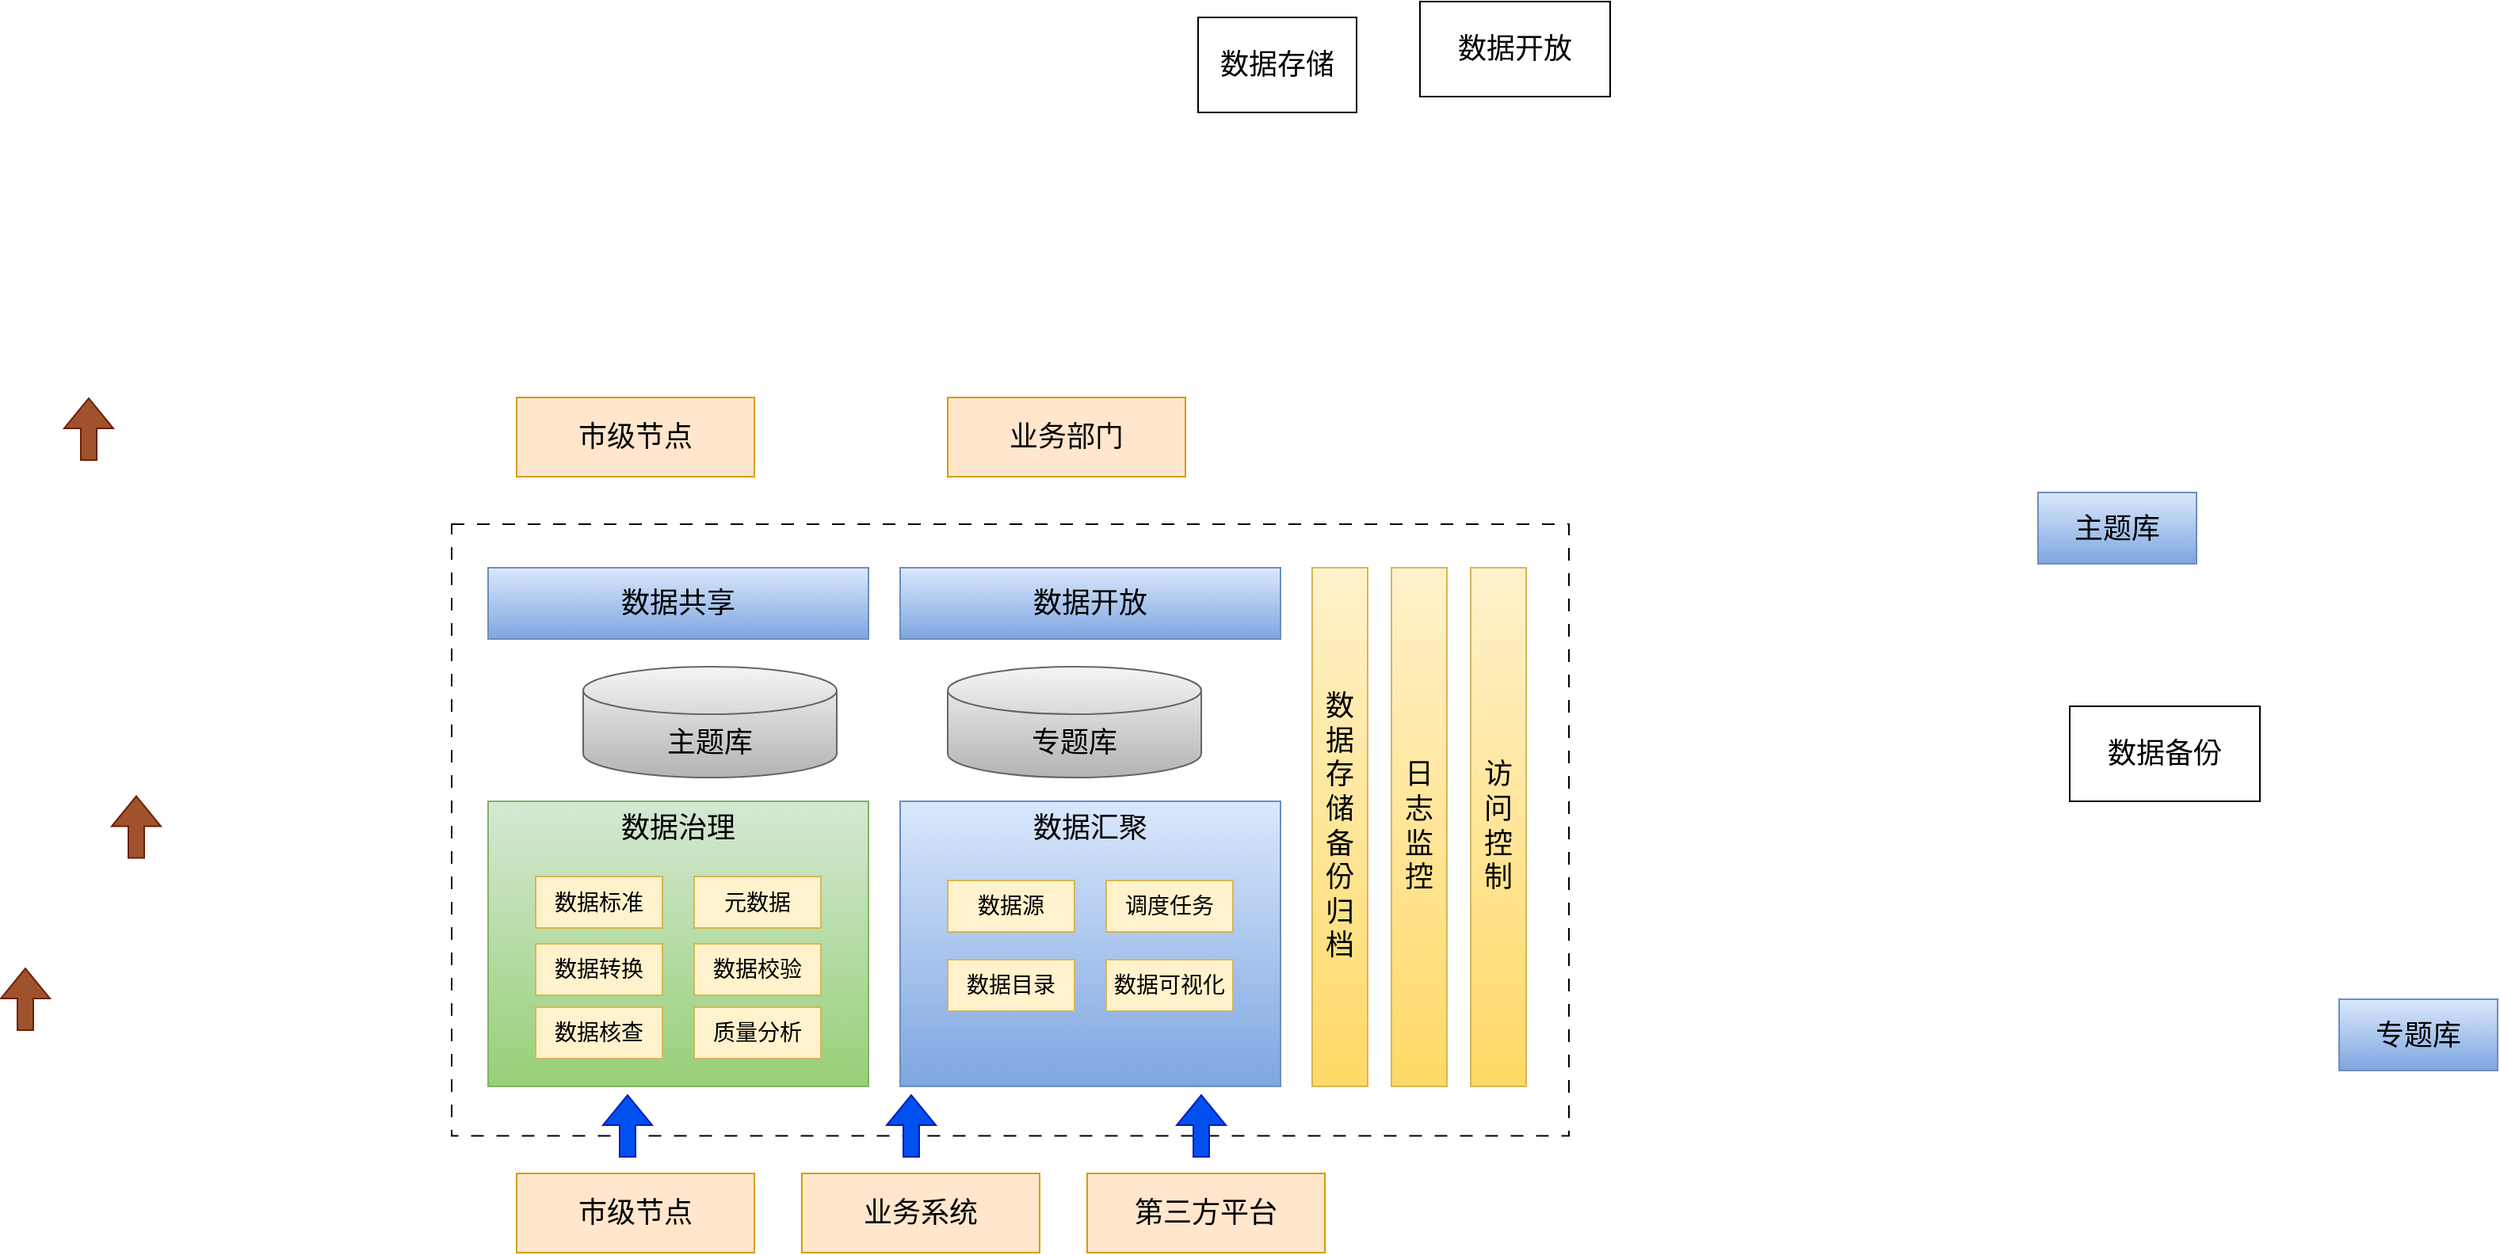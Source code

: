 <mxfile version="22.1.15" type="github">
  <diagram name="第 1 页" id="P0yK9BxI82mzCVYBc7bW">
    <mxGraphModel dx="2247" dy="758" grid="1" gridSize="10" guides="1" tooltips="1" connect="1" arrows="1" fold="1" page="1" pageScale="1" pageWidth="827" pageHeight="1169" math="0" shadow="0">
      <root>
        <mxCell id="0" />
        <mxCell id="1" parent="0" />
        <mxCell id="cJXVrUPONO5RYP6DDQ6k-2" value="数据开放" style="rounded=0;whiteSpace=wrap;html=1;fontSize=18;container=0;" vertex="1" parent="1">
          <mxGeometry x="320" y="140" width="120" height="60" as="geometry" />
        </mxCell>
        <mxCell id="cJXVrUPONO5RYP6DDQ6k-3" value="数据存储" style="rounded=0;whiteSpace=wrap;html=1;fontSize=18;container=0;" vertex="1" parent="1">
          <mxGeometry x="180" y="150" width="100" height="60" as="geometry" />
        </mxCell>
        <mxCell id="cJXVrUPONO5RYP6DDQ6k-4" value="市级节点" style="rounded=0;whiteSpace=wrap;html=1;fontSize=18;fillColor=#ffe6cc;strokeColor=#d79b00;container=0;" vertex="1" parent="1">
          <mxGeometry x="-250" y="880" width="150" height="50" as="geometry" />
        </mxCell>
        <mxCell id="cJXVrUPONO5RYP6DDQ6k-5" value="数据备份" style="rounded=0;whiteSpace=wrap;html=1;fontSize=18;container=0;" vertex="1" parent="1">
          <mxGeometry x="730" y="585" width="120" height="60" as="geometry" />
        </mxCell>
        <mxCell id="cJXVrUPONO5RYP6DDQ6k-8" value="主题库" style="rounded=0;whiteSpace=wrap;html=1;fillColor=#dae8fc;strokeColor=#6c8ebf;gradientColor=#7ea6e0;fontSize=18;container=0;" vertex="1" parent="1">
          <mxGeometry x="710" y="450" width="100" height="45" as="geometry" />
        </mxCell>
        <mxCell id="cJXVrUPONO5RYP6DDQ6k-12" value="专题库" style="rounded=0;whiteSpace=wrap;html=1;fillColor=#dae8fc;strokeColor=#6c8ebf;gradientColor=#7ea6e0;fontSize=18;container=0;" vertex="1" parent="1">
          <mxGeometry x="900" y="770" width="100" height="45" as="geometry" />
        </mxCell>
        <mxCell id="cJXVrUPONO5RYP6DDQ6k-41" value="业务系统" style="rounded=0;whiteSpace=wrap;html=1;fontSize=18;fillColor=#ffe6cc;strokeColor=#d79b00;container=0;" vertex="1" parent="1">
          <mxGeometry x="-70" y="880" width="150" height="50" as="geometry" />
        </mxCell>
        <mxCell id="cJXVrUPONO5RYP6DDQ6k-42" value="第三方平台" style="rounded=0;whiteSpace=wrap;html=1;fontSize=18;fillColor=#ffe6cc;strokeColor=#d79b00;container=0;" vertex="1" parent="1">
          <mxGeometry x="110" y="880" width="150" height="50" as="geometry" />
        </mxCell>
        <mxCell id="cJXVrUPONO5RYP6DDQ6k-53" value="市级节点" style="rounded=0;whiteSpace=wrap;html=1;fontSize=18;fillColor=#ffe6cc;strokeColor=#d79b00;container=0;" vertex="1" parent="1">
          <mxGeometry x="-250" y="390" width="150" height="50" as="geometry" />
        </mxCell>
        <mxCell id="cJXVrUPONO5RYP6DDQ6k-11" value="" style="rounded=0;whiteSpace=wrap;html=1;fontSize=18;dashed=1;dashPattern=8 8;container=0;" vertex="1" parent="1">
          <mxGeometry x="-291" y="470" width="705" height="386.25" as="geometry" />
        </mxCell>
        <mxCell id="cJXVrUPONO5RYP6DDQ6k-6" value="日志监控" style="rounded=0;whiteSpace=wrap;html=1;fillColor=#fff2cc;strokeColor=#d6b656;gradientColor=#ffd966;fontSize=18;textDirection=rtl;container=0;" vertex="1" parent="1">
          <mxGeometry x="302" y="497.5" width="35" height="327.5" as="geometry" />
        </mxCell>
        <mxCell id="cJXVrUPONO5RYP6DDQ6k-9" value="数据共享" style="rounded=0;whiteSpace=wrap;html=1;fillColor=#dae8fc;strokeColor=#6c8ebf;gradientColor=#7ea6e0;fontSize=18;container=0;" vertex="1" parent="1">
          <mxGeometry x="-268" y="497.5" width="240" height="45" as="geometry" />
        </mxCell>
        <mxCell id="cJXVrUPONO5RYP6DDQ6k-13" value="数据开放" style="rounded=0;whiteSpace=wrap;html=1;fillColor=#dae8fc;strokeColor=#6c8ebf;gradientColor=#7ea6e0;fontSize=18;container=0;" vertex="1" parent="1">
          <mxGeometry x="-8" y="497.5" width="240" height="45" as="geometry" />
        </mxCell>
        <mxCell id="cJXVrUPONO5RYP6DDQ6k-14" value="访&lt;br&gt;问&lt;br&gt;控&lt;br&gt;制" style="rounded=0;whiteSpace=wrap;html=1;fillColor=#fff2cc;strokeColor=#d6b656;gradientColor=#ffd966;horizontal=1;fontSize=18;container=0;" vertex="1" parent="1">
          <mxGeometry x="352" y="497.5" width="35" height="327.5" as="geometry" />
        </mxCell>
        <mxCell id="cJXVrUPONO5RYP6DDQ6k-15" value="数&lt;br&gt;据&lt;br&gt;存&lt;br&gt;储&lt;br&gt;备&lt;br&gt;份&lt;br&gt;归&lt;br&gt;档" style="rounded=0;whiteSpace=wrap;html=1;fillColor=#fff2cc;strokeColor=#d6b656;gradientColor=#ffd966;fontSize=18;container=0;" vertex="1" parent="1">
          <mxGeometry x="252" y="497.5" width="35" height="327.5" as="geometry" />
        </mxCell>
        <mxCell id="cJXVrUPONO5RYP6DDQ6k-37" value="主题库" style="shape=cylinder3;whiteSpace=wrap;html=1;boundedLbl=1;backgroundOutline=1;size=15;fontSize=18;fillColor=#f5f5f5;gradientColor=#b3b3b3;strokeColor=#666666;container=0;" vertex="1" parent="1">
          <mxGeometry x="-208" y="560" width="160" height="70" as="geometry" />
        </mxCell>
        <mxCell id="cJXVrUPONO5RYP6DDQ6k-38" value="专题库" style="shape=cylinder3;whiteSpace=wrap;html=1;boundedLbl=1;backgroundOutline=1;size=15;fontSize=18;fillColor=#f5f5f5;gradientColor=#b3b3b3;strokeColor=#666666;container=0;" vertex="1" parent="1">
          <mxGeometry x="22" y="560" width="160" height="70" as="geometry" />
        </mxCell>
        <mxCell id="cJXVrUPONO5RYP6DDQ6k-47" value="" style="shape=flexArrow;endArrow=classic;html=1;rounded=0;fillColor=#0050ef;strokeColor=#001DBC;" edge="1" parent="1">
          <mxGeometry width="50" height="50" relative="1" as="geometry">
            <mxPoint x="-180" y="870" as="sourcePoint" />
            <mxPoint x="-180" y="830" as="targetPoint" />
          </mxGeometry>
        </mxCell>
        <mxCell id="cJXVrUPONO5RYP6DDQ6k-48" value="" style="shape=flexArrow;endArrow=classic;html=1;rounded=0;fillColor=#0050ef;strokeColor=#001DBC;" edge="1" parent="1">
          <mxGeometry width="50" height="50" relative="1" as="geometry">
            <mxPoint x="-1" y="870" as="sourcePoint" />
            <mxPoint x="-1" y="830" as="targetPoint" />
          </mxGeometry>
        </mxCell>
        <mxCell id="cJXVrUPONO5RYP6DDQ6k-50" value="" style="shape=flexArrow;endArrow=classic;html=1;rounded=0;fillColor=#0050ef;strokeColor=#001DBC;" edge="1" parent="1">
          <mxGeometry width="50" height="50" relative="1" as="geometry">
            <mxPoint x="182" y="870" as="sourcePoint" />
            <mxPoint x="182" y="830" as="targetPoint" />
          </mxGeometry>
        </mxCell>
        <mxCell id="cJXVrUPONO5RYP6DDQ6k-7" value="数据治理" style="rounded=0;whiteSpace=wrap;html=1;fillColor=#d5e8d4;strokeColor=#82b366;gradientColor=#97d077;fontSize=18;verticalAlign=top;container=0;" vertex="1" parent="1">
          <mxGeometry x="-268" y="645" width="240" height="180" as="geometry" />
        </mxCell>
        <mxCell id="cJXVrUPONO5RYP6DDQ6k-16" value="数据标准" style="rounded=0;whiteSpace=wrap;html=1;fillColor=#fff2cc;strokeColor=#d6b656;fontSize=14;container=0;" vertex="1" parent="1">
          <mxGeometry x="-238" y="692.5" width="80" height="32.5" as="geometry" />
        </mxCell>
        <mxCell id="cJXVrUPONO5RYP6DDQ6k-17" value="元数据" style="rounded=0;whiteSpace=wrap;html=1;fillColor=#fff2cc;strokeColor=#d6b656;fontSize=14;container=0;" vertex="1" parent="1">
          <mxGeometry x="-138" y="692.5" width="80" height="32.5" as="geometry" />
        </mxCell>
        <mxCell id="cJXVrUPONO5RYP6DDQ6k-18" value="数据校验" style="rounded=0;whiteSpace=wrap;html=1;fillColor=#fff2cc;strokeColor=#d6b656;fontSize=14;container=0;" vertex="1" parent="1">
          <mxGeometry x="-138" y="735" width="80" height="32.5" as="geometry" />
        </mxCell>
        <mxCell id="cJXVrUPONO5RYP6DDQ6k-19" value="数据转换" style="rounded=0;whiteSpace=wrap;html=1;fillColor=#fff2cc;strokeColor=#d6b656;fontSize=14;container=0;" vertex="1" parent="1">
          <mxGeometry x="-238" y="735" width="80" height="32.5" as="geometry" />
        </mxCell>
        <mxCell id="cJXVrUPONO5RYP6DDQ6k-20" value="数据核查" style="rounded=0;whiteSpace=wrap;html=1;fillColor=#fff2cc;strokeColor=#d6b656;fontSize=14;container=0;" vertex="1" parent="1">
          <mxGeometry x="-238" y="775" width="80" height="32.5" as="geometry" />
        </mxCell>
        <mxCell id="cJXVrUPONO5RYP6DDQ6k-21" value="质量分析" style="rounded=0;whiteSpace=wrap;html=1;fillColor=#fff2cc;strokeColor=#d6b656;fontSize=14;container=0;" vertex="1" parent="1">
          <mxGeometry x="-138" y="775" width="80" height="32.5" as="geometry" />
        </mxCell>
        <mxCell id="cJXVrUPONO5RYP6DDQ6k-1" value="数据汇聚" style="rounded=0;whiteSpace=wrap;html=1;fillColor=#dae8fc;strokeColor=#6c8ebf;gradientColor=#7ea6e0;fontSize=18;verticalAlign=top;container=0;" vertex="1" parent="1">
          <mxGeometry x="-8" y="645" width="240" height="180" as="geometry" />
        </mxCell>
        <mxCell id="cJXVrUPONO5RYP6DDQ6k-32" value="数据源" style="rounded=0;whiteSpace=wrap;html=1;fillColor=#fff2cc;strokeColor=#d6b656;fontSize=14;container=0;" vertex="1" parent="1">
          <mxGeometry x="22" y="695" width="80" height="32.5" as="geometry" />
        </mxCell>
        <mxCell id="cJXVrUPONO5RYP6DDQ6k-33" value="调度任务" style="rounded=0;whiteSpace=wrap;html=1;fillColor=#fff2cc;strokeColor=#d6b656;fontSize=14;container=0;" vertex="1" parent="1">
          <mxGeometry x="122" y="695" width="80" height="32.5" as="geometry" />
        </mxCell>
        <mxCell id="cJXVrUPONO5RYP6DDQ6k-34" value="数据目录" style="rounded=0;whiteSpace=wrap;html=1;fillColor=#fff2cc;strokeColor=#d6b656;fontSize=14;container=0;" vertex="1" parent="1">
          <mxGeometry x="22" y="745" width="80" height="32.5" as="geometry" />
        </mxCell>
        <mxCell id="cJXVrUPONO5RYP6DDQ6k-35" value="数据可视化" style="rounded=0;whiteSpace=wrap;html=1;fillColor=#fff2cc;strokeColor=#d6b656;fontSize=14;container=0;" vertex="1" parent="1">
          <mxGeometry x="122" y="745" width="80" height="32.5" as="geometry" />
        </mxCell>
        <mxCell id="cJXVrUPONO5RYP6DDQ6k-57" value="" style="shape=flexArrow;endArrow=classic;html=1;rounded=0;fillColor=#a0522d;strokeColor=#6D1F00;" edge="1" parent="1">
          <mxGeometry width="50" height="50" relative="1" as="geometry">
            <mxPoint x="-520" y="430" as="sourcePoint" />
            <mxPoint x="-520" y="390" as="targetPoint" />
          </mxGeometry>
        </mxCell>
        <mxCell id="cJXVrUPONO5RYP6DDQ6k-58" value="" style="shape=flexArrow;endArrow=classic;html=1;rounded=0;fillColor=#a0522d;strokeColor=#6D1F00;" edge="1" parent="1">
          <mxGeometry width="50" height="50" relative="1" as="geometry">
            <mxPoint x="-490" y="681.25" as="sourcePoint" />
            <mxPoint x="-490" y="641.25" as="targetPoint" />
          </mxGeometry>
        </mxCell>
        <mxCell id="cJXVrUPONO5RYP6DDQ6k-59" value="" style="shape=flexArrow;endArrow=classic;html=1;rounded=0;fillColor=#a0522d;strokeColor=#6D1F00;" edge="1" parent="1">
          <mxGeometry width="50" height="50" relative="1" as="geometry">
            <mxPoint x="-560" y="790" as="sourcePoint" />
            <mxPoint x="-560" y="750" as="targetPoint" />
          </mxGeometry>
        </mxCell>
        <mxCell id="cJXVrUPONO5RYP6DDQ6k-60" value="业务部门" style="rounded=0;whiteSpace=wrap;html=1;fontSize=18;fillColor=#ffe6cc;strokeColor=#d79b00;container=0;" vertex="1" parent="1">
          <mxGeometry x="22" y="390" width="150" height="50" as="geometry" />
        </mxCell>
      </root>
    </mxGraphModel>
  </diagram>
</mxfile>
